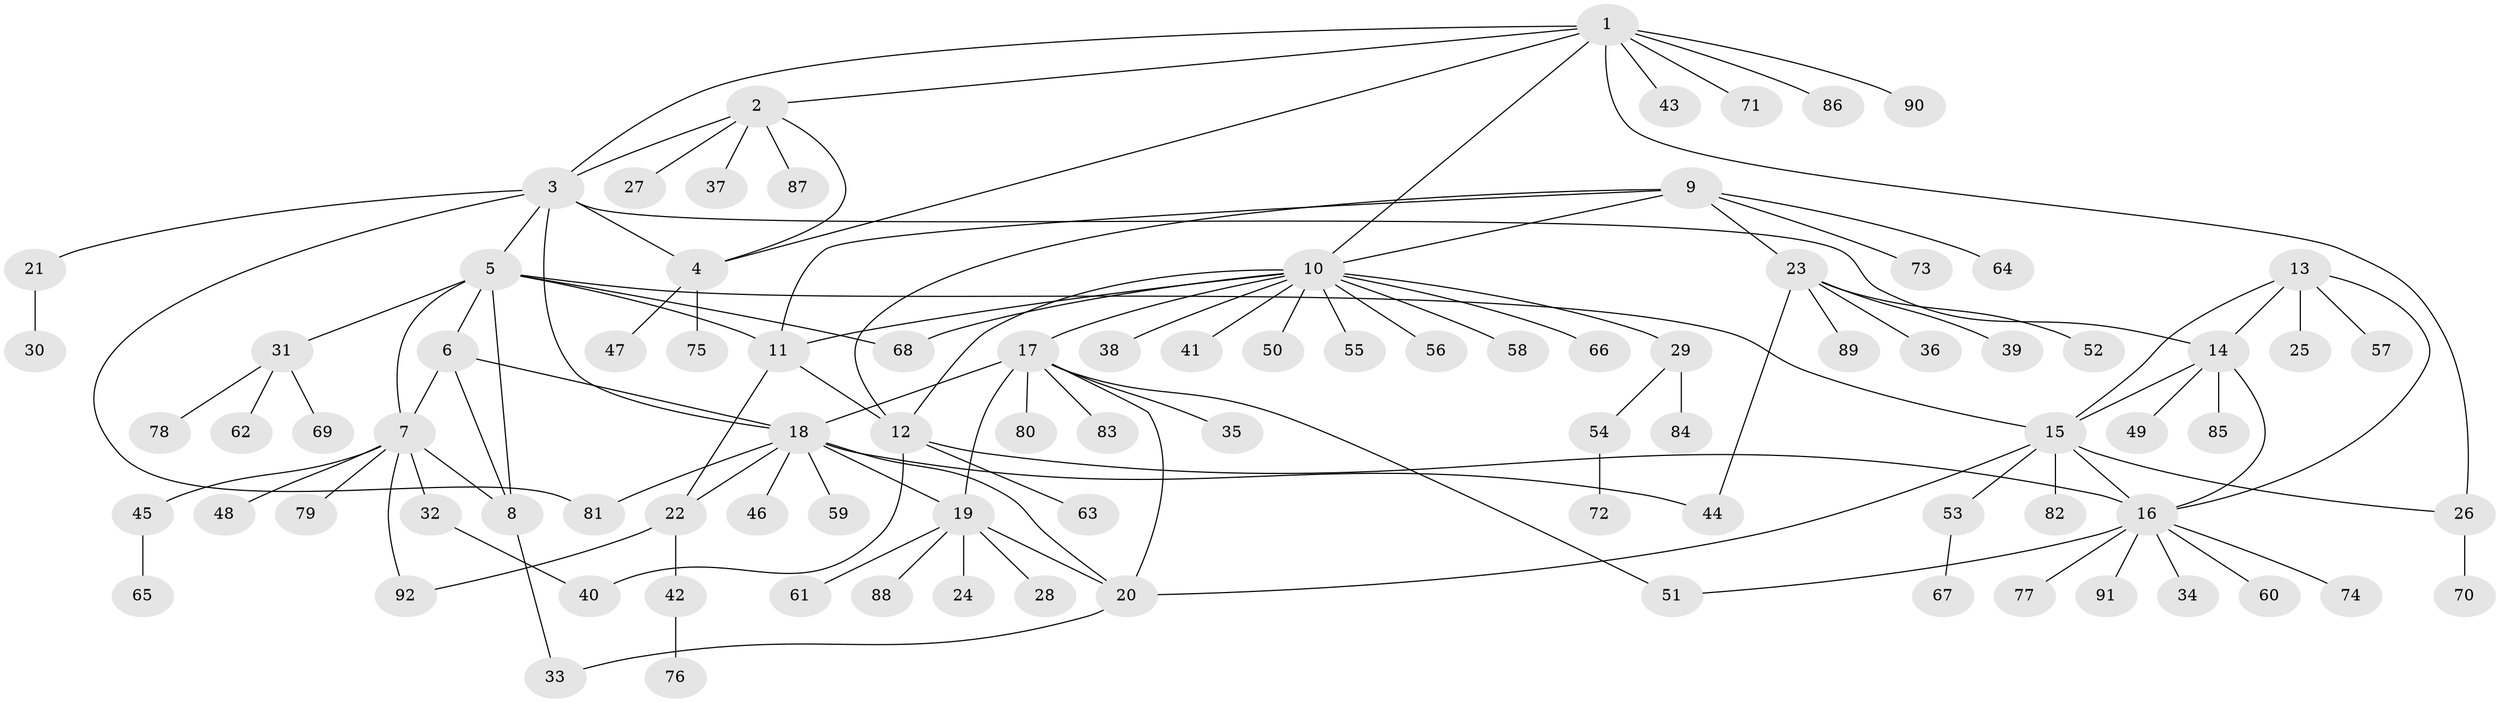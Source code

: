 // coarse degree distribution, {7: 0.07692307692307693, 1: 0.5846153846153846, 6: 0.046153846153846156, 2: 0.09230769230769231, 4: 0.046153846153846156, 5: 0.09230769230769231, 13: 0.015384615384615385, 8: 0.015384615384615385, 9: 0.015384615384615385, 3: 0.015384615384615385}
// Generated by graph-tools (version 1.1) at 2025/37/03/04/25 23:37:46]
// undirected, 92 vertices, 121 edges
graph export_dot {
  node [color=gray90,style=filled];
  1;
  2;
  3;
  4;
  5;
  6;
  7;
  8;
  9;
  10;
  11;
  12;
  13;
  14;
  15;
  16;
  17;
  18;
  19;
  20;
  21;
  22;
  23;
  24;
  25;
  26;
  27;
  28;
  29;
  30;
  31;
  32;
  33;
  34;
  35;
  36;
  37;
  38;
  39;
  40;
  41;
  42;
  43;
  44;
  45;
  46;
  47;
  48;
  49;
  50;
  51;
  52;
  53;
  54;
  55;
  56;
  57;
  58;
  59;
  60;
  61;
  62;
  63;
  64;
  65;
  66;
  67;
  68;
  69;
  70;
  71;
  72;
  73;
  74;
  75;
  76;
  77;
  78;
  79;
  80;
  81;
  82;
  83;
  84;
  85;
  86;
  87;
  88;
  89;
  90;
  91;
  92;
  1 -- 2;
  1 -- 3;
  1 -- 4;
  1 -- 10;
  1 -- 26;
  1 -- 43;
  1 -- 71;
  1 -- 86;
  1 -- 90;
  2 -- 3;
  2 -- 4;
  2 -- 27;
  2 -- 37;
  2 -- 87;
  3 -- 4;
  3 -- 5;
  3 -- 14;
  3 -- 18;
  3 -- 21;
  3 -- 81;
  4 -- 47;
  4 -- 75;
  5 -- 6;
  5 -- 7;
  5 -- 8;
  5 -- 11;
  5 -- 15;
  5 -- 31;
  5 -- 68;
  6 -- 7;
  6 -- 8;
  6 -- 18;
  7 -- 8;
  7 -- 32;
  7 -- 45;
  7 -- 48;
  7 -- 79;
  7 -- 92;
  8 -- 33;
  9 -- 10;
  9 -- 11;
  9 -- 12;
  9 -- 23;
  9 -- 64;
  9 -- 73;
  10 -- 11;
  10 -- 12;
  10 -- 17;
  10 -- 29;
  10 -- 38;
  10 -- 41;
  10 -- 50;
  10 -- 55;
  10 -- 56;
  10 -- 58;
  10 -- 66;
  10 -- 68;
  11 -- 12;
  11 -- 22;
  12 -- 16;
  12 -- 40;
  12 -- 63;
  13 -- 14;
  13 -- 15;
  13 -- 16;
  13 -- 25;
  13 -- 57;
  14 -- 15;
  14 -- 16;
  14 -- 49;
  14 -- 85;
  15 -- 16;
  15 -- 20;
  15 -- 26;
  15 -- 53;
  15 -- 82;
  16 -- 34;
  16 -- 51;
  16 -- 60;
  16 -- 74;
  16 -- 77;
  16 -- 91;
  17 -- 18;
  17 -- 19;
  17 -- 20;
  17 -- 35;
  17 -- 51;
  17 -- 80;
  17 -- 83;
  18 -- 19;
  18 -- 20;
  18 -- 22;
  18 -- 44;
  18 -- 46;
  18 -- 59;
  18 -- 81;
  19 -- 20;
  19 -- 24;
  19 -- 28;
  19 -- 61;
  19 -- 88;
  20 -- 33;
  21 -- 30;
  22 -- 42;
  22 -- 92;
  23 -- 36;
  23 -- 39;
  23 -- 44;
  23 -- 52;
  23 -- 89;
  26 -- 70;
  29 -- 54;
  29 -- 84;
  31 -- 62;
  31 -- 69;
  31 -- 78;
  32 -- 40;
  42 -- 76;
  45 -- 65;
  53 -- 67;
  54 -- 72;
}
